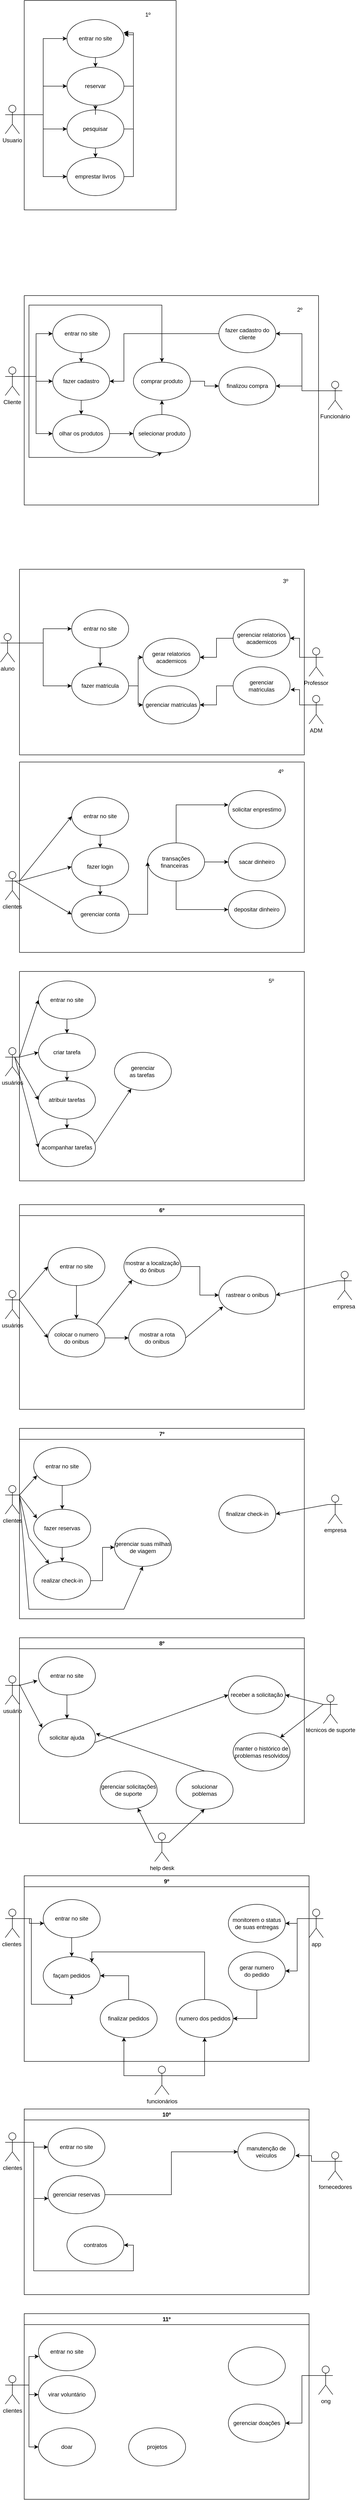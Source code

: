<mxfile version="21.1.4" type="github">
  <diagram name="Página-1" id="Ur6pA1SIh4JhjDC9ZHPa">
    <mxGraphModel dx="1393" dy="776" grid="1" gridSize="10" guides="1" tooltips="1" connect="1" arrows="1" fold="1" page="1" pageScale="1" pageWidth="827" pageHeight="1169" math="0" shadow="0">
      <root>
        <mxCell id="0" />
        <mxCell id="1" parent="0" />
        <mxCell id="q3bk94nf480ZKsj9-Ac9-6" style="edgeStyle=orthogonalEdgeStyle;rounded=0;orthogonalLoop=1;jettySize=auto;html=1;exitX=1;exitY=0.333;exitDx=0;exitDy=0;exitPerimeter=0;entryX=0;entryY=0.5;entryDx=0;entryDy=0;" parent="1" source="q3bk94nf480ZKsj9-Ac9-1" target="q3bk94nf480ZKsj9-Ac9-3" edge="1">
          <mxGeometry relative="1" as="geometry" />
        </mxCell>
        <mxCell id="q3bk94nf480ZKsj9-Ac9-7" style="edgeStyle=orthogonalEdgeStyle;rounded=0;orthogonalLoop=1;jettySize=auto;html=1;exitX=1;exitY=0.333;exitDx=0;exitDy=0;exitPerimeter=0;entryX=0;entryY=0.5;entryDx=0;entryDy=0;" parent="1" source="q3bk94nf480ZKsj9-Ac9-1" target="q3bk94nf480ZKsj9-Ac9-2" edge="1">
          <mxGeometry relative="1" as="geometry" />
        </mxCell>
        <mxCell id="q3bk94nf480ZKsj9-Ac9-8" style="edgeStyle=orthogonalEdgeStyle;rounded=0;orthogonalLoop=1;jettySize=auto;html=1;exitX=1;exitY=0.333;exitDx=0;exitDy=0;exitPerimeter=0;entryX=0;entryY=0.5;entryDx=0;entryDy=0;" parent="1" source="q3bk94nf480ZKsj9-Ac9-1" target="q3bk94nf480ZKsj9-Ac9-4" edge="1">
          <mxGeometry relative="1" as="geometry" />
        </mxCell>
        <mxCell id="q3bk94nf480ZKsj9-Ac9-10" style="edgeStyle=orthogonalEdgeStyle;rounded=0;orthogonalLoop=1;jettySize=auto;html=1;exitX=1;exitY=0.333;exitDx=0;exitDy=0;exitPerimeter=0;entryX=0;entryY=0.5;entryDx=0;entryDy=0;" parent="1" source="q3bk94nf480ZKsj9-Ac9-1" target="q3bk94nf480ZKsj9-Ac9-9" edge="1">
          <mxGeometry relative="1" as="geometry" />
        </mxCell>
        <mxCell id="q3bk94nf480ZKsj9-Ac9-1" value="Usuario" style="shape=umlActor;verticalLabelPosition=bottom;verticalAlign=top;outlineConnect=0;" parent="1" vertex="1">
          <mxGeometry x="10" y="220" width="30" height="60" as="geometry" />
        </mxCell>
        <mxCell id="q3bk94nf480ZKsj9-Ac9-19" style="edgeStyle=orthogonalEdgeStyle;rounded=0;orthogonalLoop=1;jettySize=auto;html=1;exitX=1;exitY=0.5;exitDx=0;exitDy=0;entryX=1.008;entryY=0.4;entryDx=0;entryDy=0;entryPerimeter=0;" parent="1" source="q3bk94nf480ZKsj9-Ac9-2" target="q3bk94nf480ZKsj9-Ac9-9" edge="1">
          <mxGeometry relative="1" as="geometry" />
        </mxCell>
        <mxCell id="q3bk94nf480ZKsj9-Ac9-29" value="" style="edgeStyle=orthogonalEdgeStyle;rounded=0;orthogonalLoop=1;jettySize=auto;html=1;" parent="1" source="q3bk94nf480ZKsj9-Ac9-2" target="q3bk94nf480ZKsj9-Ac9-4" edge="1">
          <mxGeometry relative="1" as="geometry" />
        </mxCell>
        <mxCell id="q3bk94nf480ZKsj9-Ac9-2" value="pesquisar" style="ellipse;whiteSpace=wrap;html=1;" parent="1" vertex="1">
          <mxGeometry x="140" y="230" width="120" height="80" as="geometry" />
        </mxCell>
        <mxCell id="q3bk94nf480ZKsj9-Ac9-18" style="edgeStyle=orthogonalEdgeStyle;rounded=0;orthogonalLoop=1;jettySize=auto;html=1;exitX=1;exitY=0.5;exitDx=0;exitDy=0;entryX=0.992;entryY=0.35;entryDx=0;entryDy=0;entryPerimeter=0;" parent="1" source="q3bk94nf480ZKsj9-Ac9-3" target="q3bk94nf480ZKsj9-Ac9-9" edge="1">
          <mxGeometry relative="1" as="geometry" />
        </mxCell>
        <mxCell id="q3bk94nf480ZKsj9-Ac9-28" value="" style="edgeStyle=orthogonalEdgeStyle;rounded=0;orthogonalLoop=1;jettySize=auto;html=1;" parent="1" source="q3bk94nf480ZKsj9-Ac9-3" target="q3bk94nf480ZKsj9-Ac9-2" edge="1">
          <mxGeometry relative="1" as="geometry" />
        </mxCell>
        <mxCell id="q3bk94nf480ZKsj9-Ac9-3" value="reservar" style="ellipse;whiteSpace=wrap;html=1;" parent="1" vertex="1">
          <mxGeometry x="140" y="140" width="120" height="80" as="geometry" />
        </mxCell>
        <mxCell id="q3bk94nf480ZKsj9-Ac9-20" style="edgeStyle=orthogonalEdgeStyle;rounded=0;orthogonalLoop=1;jettySize=auto;html=1;exitX=1;exitY=0.5;exitDx=0;exitDy=0;entryX=1.008;entryY=0.35;entryDx=0;entryDy=0;entryPerimeter=0;" parent="1" source="q3bk94nf480ZKsj9-Ac9-4" target="q3bk94nf480ZKsj9-Ac9-9" edge="1">
          <mxGeometry relative="1" as="geometry" />
        </mxCell>
        <mxCell id="q3bk94nf480ZKsj9-Ac9-4" value="emprestar livros" style="ellipse;whiteSpace=wrap;html=1;" parent="1" vertex="1">
          <mxGeometry x="140" y="330" width="120" height="80" as="geometry" />
        </mxCell>
        <mxCell id="q3bk94nf480ZKsj9-Ac9-27" value="" style="edgeStyle=orthogonalEdgeStyle;rounded=0;orthogonalLoop=1;jettySize=auto;html=1;" parent="1" source="q3bk94nf480ZKsj9-Ac9-9" target="q3bk94nf480ZKsj9-Ac9-3" edge="1">
          <mxGeometry relative="1" as="geometry" />
        </mxCell>
        <mxCell id="q3bk94nf480ZKsj9-Ac9-9" value="entrar no site" style="ellipse;whiteSpace=wrap;html=1;" parent="1" vertex="1">
          <mxGeometry x="140" y="40" width="120" height="80" as="geometry" />
        </mxCell>
        <mxCell id="q3bk94nf480ZKsj9-Ac9-39" style="edgeStyle=orthogonalEdgeStyle;rounded=0;orthogonalLoop=1;jettySize=auto;html=1;exitX=1;exitY=0.333;exitDx=0;exitDy=0;exitPerimeter=0;entryX=0;entryY=0.5;entryDx=0;entryDy=0;" parent="1" source="q3bk94nf480ZKsj9-Ac9-21" target="q3bk94nf480ZKsj9-Ac9-23" edge="1">
          <mxGeometry relative="1" as="geometry" />
        </mxCell>
        <mxCell id="q3bk94nf480ZKsj9-Ac9-40" style="edgeStyle=orthogonalEdgeStyle;rounded=0;orthogonalLoop=1;jettySize=auto;html=1;exitX=1;exitY=0.333;exitDx=0;exitDy=0;exitPerimeter=0;entryX=0;entryY=0.5;entryDx=0;entryDy=0;" parent="1" source="q3bk94nf480ZKsj9-Ac9-21" target="q3bk94nf480ZKsj9-Ac9-22" edge="1">
          <mxGeometry relative="1" as="geometry" />
        </mxCell>
        <mxCell id="q3bk94nf480ZKsj9-Ac9-41" style="edgeStyle=orthogonalEdgeStyle;rounded=0;orthogonalLoop=1;jettySize=auto;html=1;exitX=1;exitY=0.333;exitDx=0;exitDy=0;exitPerimeter=0;entryX=0;entryY=0.5;entryDx=0;entryDy=0;" parent="1" source="q3bk94nf480ZKsj9-Ac9-21" target="q3bk94nf480ZKsj9-Ac9-24" edge="1">
          <mxGeometry relative="1" as="geometry" />
        </mxCell>
        <mxCell id="q3bk94nf480ZKsj9-Ac9-21" value="Cliente" style="shape=umlActor;verticalLabelPosition=bottom;verticalAlign=top;outlineConnect=0;" parent="1" vertex="1">
          <mxGeometry x="10" y="770" width="30" height="60" as="geometry" />
        </mxCell>
        <mxCell id="q3bk94nf480ZKsj9-Ac9-42" value="" style="edgeStyle=orthogonalEdgeStyle;rounded=0;orthogonalLoop=1;jettySize=auto;html=1;" parent="1" source="q3bk94nf480ZKsj9-Ac9-22" target="q3bk94nf480ZKsj9-Ac9-23" edge="1">
          <mxGeometry relative="1" as="geometry" />
        </mxCell>
        <mxCell id="q3bk94nf480ZKsj9-Ac9-22" value="entrar no site" style="ellipse;whiteSpace=wrap;html=1;" parent="1" vertex="1">
          <mxGeometry x="110" y="660" width="120" height="80" as="geometry" />
        </mxCell>
        <mxCell id="q3bk94nf480ZKsj9-Ac9-43" value="" style="edgeStyle=orthogonalEdgeStyle;rounded=0;orthogonalLoop=1;jettySize=auto;html=1;" parent="1" source="q3bk94nf480ZKsj9-Ac9-23" target="q3bk94nf480ZKsj9-Ac9-24" edge="1">
          <mxGeometry relative="1" as="geometry" />
        </mxCell>
        <mxCell id="q3bk94nf480ZKsj9-Ac9-23" value="fazer cadastro" style="ellipse;whiteSpace=wrap;html=1;" parent="1" vertex="1">
          <mxGeometry x="110" y="760" width="120" height="80" as="geometry" />
        </mxCell>
        <mxCell id="q3bk94nf480ZKsj9-Ac9-44" value="" style="edgeStyle=orthogonalEdgeStyle;rounded=0;orthogonalLoop=1;jettySize=auto;html=1;" parent="1" source="q3bk94nf480ZKsj9-Ac9-24" target="q3bk94nf480ZKsj9-Ac9-25" edge="1">
          <mxGeometry relative="1" as="geometry" />
        </mxCell>
        <mxCell id="q3bk94nf480ZKsj9-Ac9-24" value="olhar os produtos" style="ellipse;whiteSpace=wrap;html=1;" parent="1" vertex="1">
          <mxGeometry x="110" y="870" width="120" height="80" as="geometry" />
        </mxCell>
        <mxCell id="q3bk94nf480ZKsj9-Ac9-45" value="" style="edgeStyle=orthogonalEdgeStyle;rounded=0;orthogonalLoop=1;jettySize=auto;html=1;" parent="1" source="q3bk94nf480ZKsj9-Ac9-25" target="q3bk94nf480ZKsj9-Ac9-32" edge="1">
          <mxGeometry relative="1" as="geometry" />
        </mxCell>
        <mxCell id="q3bk94nf480ZKsj9-Ac9-25" value="selecionar produto" style="ellipse;whiteSpace=wrap;html=1;" parent="1" vertex="1">
          <mxGeometry x="280" y="870" width="120" height="80" as="geometry" />
        </mxCell>
        <mxCell id="q3bk94nf480ZKsj9-Ac9-26" value="finalizou compra" style="ellipse;whiteSpace=wrap;html=1;" parent="1" vertex="1">
          <mxGeometry x="460" y="770" width="120" height="80" as="geometry" />
        </mxCell>
        <mxCell id="q3bk94nf480ZKsj9-Ac9-48" value="" style="edgeStyle=orthogonalEdgeStyle;rounded=0;orthogonalLoop=1;jettySize=auto;html=1;" parent="1" source="q3bk94nf480ZKsj9-Ac9-32" target="q3bk94nf480ZKsj9-Ac9-26" edge="1">
          <mxGeometry relative="1" as="geometry" />
        </mxCell>
        <mxCell id="q3bk94nf480ZKsj9-Ac9-32" value="comprar produto" style="ellipse;whiteSpace=wrap;html=1;" parent="1" vertex="1">
          <mxGeometry x="280" y="760" width="120" height="80" as="geometry" />
        </mxCell>
        <mxCell id="q3bk94nf480ZKsj9-Ac9-54" style="edgeStyle=orthogonalEdgeStyle;rounded=0;orthogonalLoop=1;jettySize=auto;html=1;exitX=0;exitY=0.5;exitDx=0;exitDy=0;entryX=1;entryY=0.5;entryDx=0;entryDy=0;" parent="1" source="q3bk94nf480ZKsj9-Ac9-33" target="q3bk94nf480ZKsj9-Ac9-23" edge="1">
          <mxGeometry relative="1" as="geometry">
            <Array as="points">
              <mxPoint x="260" y="700" />
              <mxPoint x="260" y="800" />
            </Array>
          </mxGeometry>
        </mxCell>
        <mxCell id="q3bk94nf480ZKsj9-Ac9-33" value="fazer cadastro do&lt;br&gt;cliente" style="ellipse;whiteSpace=wrap;html=1;" parent="1" vertex="1">
          <mxGeometry x="460" y="660" width="120" height="80" as="geometry" />
        </mxCell>
        <mxCell id="q3bk94nf480ZKsj9-Ac9-46" style="edgeStyle=orthogonalEdgeStyle;rounded=0;orthogonalLoop=1;jettySize=auto;html=1;exitX=0;exitY=0.333;exitDx=0;exitDy=0;exitPerimeter=0;entryX=1;entryY=0.5;entryDx=0;entryDy=0;" parent="1" source="q3bk94nf480ZKsj9-Ac9-34" target="q3bk94nf480ZKsj9-Ac9-33" edge="1">
          <mxGeometry relative="1" as="geometry" />
        </mxCell>
        <mxCell id="q3bk94nf480ZKsj9-Ac9-47" style="edgeStyle=orthogonalEdgeStyle;rounded=0;orthogonalLoop=1;jettySize=auto;html=1;exitX=0;exitY=0.333;exitDx=0;exitDy=0;exitPerimeter=0;entryX=1;entryY=0.5;entryDx=0;entryDy=0;" parent="1" source="q3bk94nf480ZKsj9-Ac9-34" target="q3bk94nf480ZKsj9-Ac9-26" edge="1">
          <mxGeometry relative="1" as="geometry" />
        </mxCell>
        <mxCell id="q3bk94nf480ZKsj9-Ac9-49" value="" style="endArrow=classic;html=1;rounded=0;entryX=0.5;entryY=0;entryDx=0;entryDy=0;" parent="1" target="q3bk94nf480ZKsj9-Ac9-32" edge="1">
          <mxGeometry width="50" height="50" relative="1" as="geometry">
            <mxPoint x="60" y="790" as="sourcePoint" />
            <mxPoint x="290" y="600" as="targetPoint" />
            <Array as="points">
              <mxPoint x="60" y="640" />
              <mxPoint x="340" y="640" />
            </Array>
          </mxGeometry>
        </mxCell>
        <mxCell id="q3bk94nf480ZKsj9-Ac9-50" value="" style="endArrow=classic;html=1;rounded=0;entryX=0.5;entryY=1;entryDx=0;entryDy=0;" parent="1" target="q3bk94nf480ZKsj9-Ac9-25" edge="1">
          <mxGeometry width="50" height="50" relative="1" as="geometry">
            <mxPoint x="60" y="790" as="sourcePoint" />
            <mxPoint x="300" y="1030" as="targetPoint" />
            <Array as="points">
              <mxPoint x="60" y="820" />
              <mxPoint x="60" y="960" />
              <mxPoint x="210" y="960" />
              <mxPoint x="280" y="960" />
              <mxPoint x="320" y="960" />
            </Array>
          </mxGeometry>
        </mxCell>
        <mxCell id="q3bk94nf480ZKsj9-Ac9-51" value="" style="swimlane;startSize=0;" parent="1" vertex="1">
          <mxGeometry x="50" y="620" width="620" height="440" as="geometry" />
        </mxCell>
        <mxCell id="q3bk94nf480ZKsj9-Ac9-52" value="" style="swimlane;startSize=0;" parent="1" vertex="1">
          <mxGeometry x="50" width="320" height="440" as="geometry" />
        </mxCell>
        <mxCell id="q3bk94nf480ZKsj9-Ac9-60" style="edgeStyle=orthogonalEdgeStyle;rounded=0;orthogonalLoop=1;jettySize=auto;html=1;exitX=1;exitY=0.333;exitDx=0;exitDy=0;exitPerimeter=0;" parent="1" source="q3bk94nf480ZKsj9-Ac9-53" target="q3bk94nf480ZKsj9-Ac9-56" edge="1">
          <mxGeometry relative="1" as="geometry" />
        </mxCell>
        <mxCell id="q3bk94nf480ZKsj9-Ac9-61" style="edgeStyle=orthogonalEdgeStyle;rounded=0;orthogonalLoop=1;jettySize=auto;html=1;exitX=1;exitY=0.333;exitDx=0;exitDy=0;exitPerimeter=0;entryX=0;entryY=0.5;entryDx=0;entryDy=0;" parent="1" source="q3bk94nf480ZKsj9-Ac9-53" target="q3bk94nf480ZKsj9-Ac9-57" edge="1">
          <mxGeometry relative="1" as="geometry" />
        </mxCell>
        <mxCell id="q3bk94nf480ZKsj9-Ac9-53" value="aluno" style="shape=umlActor;verticalLabelPosition=bottom;verticalAlign=top;outlineConnect=0;" parent="1" vertex="1">
          <mxGeometry y="1330" width="30" height="60" as="geometry" />
        </mxCell>
        <mxCell id="q3bk94nf480ZKsj9-Ac9-66" value="" style="edgeStyle=orthogonalEdgeStyle;rounded=0;orthogonalLoop=1;jettySize=auto;html=1;" parent="1" source="q3bk94nf480ZKsj9-Ac9-56" target="q3bk94nf480ZKsj9-Ac9-57" edge="1">
          <mxGeometry relative="1" as="geometry" />
        </mxCell>
        <mxCell id="q3bk94nf480ZKsj9-Ac9-56" value="entrar no site" style="ellipse;whiteSpace=wrap;html=1;" parent="1" vertex="1">
          <mxGeometry x="150" y="1280" width="120" height="80" as="geometry" />
        </mxCell>
        <mxCell id="q3bk94nf480ZKsj9-Ac9-67" value="" style="edgeStyle=orthogonalEdgeStyle;rounded=0;orthogonalLoop=1;jettySize=auto;html=1;" parent="1" source="q3bk94nf480ZKsj9-Ac9-57" target="q3bk94nf480ZKsj9-Ac9-65" edge="1">
          <mxGeometry relative="1" as="geometry" />
        </mxCell>
        <mxCell id="q3bk94nf480ZKsj9-Ac9-68" style="edgeStyle=orthogonalEdgeStyle;rounded=0;orthogonalLoop=1;jettySize=auto;html=1;exitX=1;exitY=0.5;exitDx=0;exitDy=0;entryX=0;entryY=0.5;entryDx=0;entryDy=0;" parent="1" source="q3bk94nf480ZKsj9-Ac9-57" target="q3bk94nf480ZKsj9-Ac9-64" edge="1">
          <mxGeometry relative="1" as="geometry" />
        </mxCell>
        <mxCell id="q3bk94nf480ZKsj9-Ac9-57" value="fazer matricula" style="ellipse;whiteSpace=wrap;html=1;" parent="1" vertex="1">
          <mxGeometry x="150" y="1400" width="120" height="80" as="geometry" />
        </mxCell>
        <mxCell id="q3bk94nf480ZKsj9-Ac9-75" style="edgeStyle=orthogonalEdgeStyle;rounded=0;orthogonalLoop=1;jettySize=auto;html=1;exitX=0;exitY=0.333;exitDx=0;exitDy=0;exitPerimeter=0;entryX=1.008;entryY=0.6;entryDx=0;entryDy=0;entryPerimeter=0;" parent="1" source="q3bk94nf480ZKsj9-Ac9-62" target="q3bk94nf480ZKsj9-Ac9-73" edge="1">
          <mxGeometry relative="1" as="geometry" />
        </mxCell>
        <mxCell id="q3bk94nf480ZKsj9-Ac9-62" value="ADM" style="shape=umlActor;verticalLabelPosition=bottom;verticalAlign=top;outlineConnect=0;" parent="1" vertex="1">
          <mxGeometry x="650" y="1460" width="30" height="60" as="geometry" />
        </mxCell>
        <mxCell id="q3bk94nf480ZKsj9-Ac9-74" style="edgeStyle=orthogonalEdgeStyle;rounded=0;orthogonalLoop=1;jettySize=auto;html=1;exitX=0;exitY=0.333;exitDx=0;exitDy=0;exitPerimeter=0;entryX=1;entryY=0.5;entryDx=0;entryDy=0;" parent="1" source="q3bk94nf480ZKsj9-Ac9-63" target="q3bk94nf480ZKsj9-Ac9-72" edge="1">
          <mxGeometry relative="1" as="geometry" />
        </mxCell>
        <mxCell id="q3bk94nf480ZKsj9-Ac9-63" value="Professor" style="shape=umlActor;verticalLabelPosition=bottom;verticalAlign=top;outlineConnect=0;" parent="1" vertex="1">
          <mxGeometry x="650" y="1360" width="30" height="60" as="geometry" />
        </mxCell>
        <mxCell id="q3bk94nf480ZKsj9-Ac9-64" value="gerenciar matriculas" style="ellipse;whiteSpace=wrap;html=1;" parent="1" vertex="1">
          <mxGeometry x="300" y="1440" width="120" height="80" as="geometry" />
        </mxCell>
        <mxCell id="q3bk94nf480ZKsj9-Ac9-65" value="gerar relatorios&lt;br&gt;academicos" style="ellipse;whiteSpace=wrap;html=1;" parent="1" vertex="1">
          <mxGeometry x="300" y="1340" width="120" height="80" as="geometry" />
        </mxCell>
        <mxCell id="q3bk94nf480ZKsj9-Ac9-79" style="edgeStyle=orthogonalEdgeStyle;rounded=0;orthogonalLoop=1;jettySize=auto;html=1;exitX=0;exitY=0.5;exitDx=0;exitDy=0;entryX=1;entryY=0.5;entryDx=0;entryDy=0;" parent="1" source="q3bk94nf480ZKsj9-Ac9-72" target="q3bk94nf480ZKsj9-Ac9-65" edge="1">
          <mxGeometry relative="1" as="geometry" />
        </mxCell>
        <mxCell id="q3bk94nf480ZKsj9-Ac9-72" value="gerenciar relatorios&lt;br style=&quot;border-color: var(--border-color);&quot;&gt;academicos" style="ellipse;whiteSpace=wrap;html=1;" parent="1" vertex="1">
          <mxGeometry x="490" y="1300" width="120" height="80" as="geometry" />
        </mxCell>
        <mxCell id="q3bk94nf480ZKsj9-Ac9-80" style="edgeStyle=orthogonalEdgeStyle;rounded=0;orthogonalLoop=1;jettySize=auto;html=1;exitX=0;exitY=0.5;exitDx=0;exitDy=0;entryX=1;entryY=0.5;entryDx=0;entryDy=0;" parent="1" source="q3bk94nf480ZKsj9-Ac9-73" target="q3bk94nf480ZKsj9-Ac9-64" edge="1">
          <mxGeometry relative="1" as="geometry" />
        </mxCell>
        <mxCell id="q3bk94nf480ZKsj9-Ac9-73" value="gerenciar&lt;br&gt;matriculas" style="ellipse;whiteSpace=wrap;html=1;" parent="1" vertex="1">
          <mxGeometry x="490" y="1400" width="120" height="80" as="geometry" />
        </mxCell>
        <mxCell id="q3bk94nf480ZKsj9-Ac9-82" value="" style="swimlane;startSize=0;" parent="1" vertex="1">
          <mxGeometry x="40" y="1195" width="600" height="390" as="geometry" />
        </mxCell>
        <mxCell id="q3bk94nf480ZKsj9-Ac9-87" value="clientes" style="shape=umlActor;verticalLabelPosition=bottom;verticalAlign=top;outlineConnect=0;" parent="1" vertex="1">
          <mxGeometry x="10" y="1830" width="30" height="60" as="geometry" />
        </mxCell>
        <mxCell id="q3bk94nf480ZKsj9-Ac9-96" value="" style="edgeStyle=orthogonalEdgeStyle;rounded=0;orthogonalLoop=1;jettySize=auto;html=1;" parent="1" source="q3bk94nf480ZKsj9-Ac9-88" target="q3bk94nf480ZKsj9-Ac9-89" edge="1">
          <mxGeometry relative="1" as="geometry" />
        </mxCell>
        <mxCell id="q3bk94nf480ZKsj9-Ac9-88" value="entrar no site" style="ellipse;whiteSpace=wrap;html=1;" parent="1" vertex="1">
          <mxGeometry x="150" y="1674" width="120" height="80" as="geometry" />
        </mxCell>
        <mxCell id="q3bk94nf480ZKsj9-Ac9-101" value="" style="edgeStyle=orthogonalEdgeStyle;rounded=0;orthogonalLoop=1;jettySize=auto;html=1;" parent="1" source="q3bk94nf480ZKsj9-Ac9-89" target="q3bk94nf480ZKsj9-Ac9-93" edge="1">
          <mxGeometry relative="1" as="geometry" />
        </mxCell>
        <mxCell id="q3bk94nf480ZKsj9-Ac9-89" value="fazer login" style="ellipse;whiteSpace=wrap;html=1;" parent="1" vertex="1">
          <mxGeometry x="150" y="1780" width="120" height="80" as="geometry" />
        </mxCell>
        <mxCell id="q3bk94nf480ZKsj9-Ac9-90" value="depositar dinheiro" style="ellipse;whiteSpace=wrap;html=1;" parent="1" vertex="1">
          <mxGeometry x="480" y="1870" width="120" height="80" as="geometry" />
        </mxCell>
        <mxCell id="q3bk94nf480ZKsj9-Ac9-91" value="sacar dinheiro" style="ellipse;whiteSpace=wrap;html=1;" parent="1" vertex="1">
          <mxGeometry x="480" y="1770" width="120" height="80" as="geometry" />
        </mxCell>
        <mxCell id="q3bk94nf480ZKsj9-Ac9-92" value="solicitar enprestimo" style="ellipse;whiteSpace=wrap;html=1;" parent="1" vertex="1">
          <mxGeometry x="480" y="1660" width="120" height="80" as="geometry" />
        </mxCell>
        <mxCell id="q3bk94nf480ZKsj9-Ac9-93" value="gerenciar conta" style="ellipse;whiteSpace=wrap;html=1;" parent="1" vertex="1">
          <mxGeometry x="150" y="1880" width="120" height="80" as="geometry" />
        </mxCell>
        <mxCell id="q3bk94nf480ZKsj9-Ac9-95" value="" style="endArrow=classic;html=1;rounded=0;entryX=0;entryY=0.5;entryDx=0;entryDy=0;exitX=1;exitY=0.333;exitDx=0;exitDy=0;exitPerimeter=0;" parent="1" source="q3bk94nf480ZKsj9-Ac9-87" target="q3bk94nf480ZKsj9-Ac9-88" edge="1">
          <mxGeometry width="50" height="50" relative="1" as="geometry">
            <mxPoint x="20" y="1804" as="sourcePoint" />
            <mxPoint x="70" y="1754" as="targetPoint" />
          </mxGeometry>
        </mxCell>
        <mxCell id="q3bk94nf480ZKsj9-Ac9-34" value="Funcionário" style="shape=umlActor;verticalLabelPosition=bottom;verticalAlign=top;outlineConnect=0;" parent="1" vertex="1">
          <mxGeometry x="690" y="800" width="30" height="60" as="geometry" />
        </mxCell>
        <mxCell id="q3bk94nf480ZKsj9-Ac9-107" value="" style="edgeStyle=orthogonalEdgeStyle;rounded=0;orthogonalLoop=1;jettySize=auto;html=1;" parent="1" source="q3bk94nf480ZKsj9-Ac9-105" target="q3bk94nf480ZKsj9-Ac9-91" edge="1">
          <mxGeometry relative="1" as="geometry" />
        </mxCell>
        <mxCell id="q3bk94nf480ZKsj9-Ac9-108" style="edgeStyle=orthogonalEdgeStyle;rounded=0;orthogonalLoop=1;jettySize=auto;html=1;exitX=0.5;exitY=0;exitDx=0;exitDy=0;entryX=0;entryY=0.375;entryDx=0;entryDy=0;entryPerimeter=0;" parent="1" source="q3bk94nf480ZKsj9-Ac9-105" target="q3bk94nf480ZKsj9-Ac9-92" edge="1">
          <mxGeometry relative="1" as="geometry" />
        </mxCell>
        <mxCell id="q3bk94nf480ZKsj9-Ac9-109" style="edgeStyle=orthogonalEdgeStyle;rounded=0;orthogonalLoop=1;jettySize=auto;html=1;exitX=0.5;exitY=1;exitDx=0;exitDy=0;entryX=0;entryY=0.5;entryDx=0;entryDy=0;" parent="1" source="q3bk94nf480ZKsj9-Ac9-105" target="q3bk94nf480ZKsj9-Ac9-90" edge="1">
          <mxGeometry relative="1" as="geometry" />
        </mxCell>
        <mxCell id="q3bk94nf480ZKsj9-Ac9-105" value="transações financeiras&amp;nbsp;&amp;nbsp;" style="ellipse;whiteSpace=wrap;html=1;" parent="1" vertex="1">
          <mxGeometry x="310" y="1770" width="120" height="80" as="geometry" />
        </mxCell>
        <mxCell id="q3bk94nf480ZKsj9-Ac9-106" value="" style="endArrow=classic;html=1;rounded=0;entryX=0;entryY=0.5;entryDx=0;entryDy=0;exitX=1;exitY=0.5;exitDx=0;exitDy=0;" parent="1" source="q3bk94nf480ZKsj9-Ac9-93" target="q3bk94nf480ZKsj9-Ac9-105" edge="1">
          <mxGeometry width="50" height="50" relative="1" as="geometry">
            <mxPoint x="370" y="1960" as="sourcePoint" />
            <mxPoint x="414" y="1910" as="targetPoint" />
            <Array as="points">
              <mxPoint x="310" y="1920" />
            </Array>
          </mxGeometry>
        </mxCell>
        <mxCell id="q3bk94nf480ZKsj9-Ac9-111" value="" style="endArrow=classic;html=1;rounded=0;entryX=0;entryY=0.5;entryDx=0;entryDy=0;exitX=1;exitY=0.333;exitDx=0;exitDy=0;exitPerimeter=0;" parent="1" source="q3bk94nf480ZKsj9-Ac9-87" target="q3bk94nf480ZKsj9-Ac9-89" edge="1">
          <mxGeometry width="50" height="50" relative="1" as="geometry">
            <mxPoint x="40" y="1860" as="sourcePoint" />
            <mxPoint x="160" y="1724" as="targetPoint" />
          </mxGeometry>
        </mxCell>
        <mxCell id="q3bk94nf480ZKsj9-Ac9-112" value="" style="endArrow=classic;html=1;rounded=0;entryX=0;entryY=0.5;entryDx=0;entryDy=0;" parent="1" target="q3bk94nf480ZKsj9-Ac9-93" edge="1">
          <mxGeometry width="50" height="50" relative="1" as="geometry">
            <mxPoint x="30" y="1850" as="sourcePoint" />
            <mxPoint x="170" y="1734" as="targetPoint" />
          </mxGeometry>
        </mxCell>
        <mxCell id="q3bk94nf480ZKsj9-Ac9-113" value="" style="swimlane;startSize=0;" parent="1" vertex="1">
          <mxGeometry x="40" y="1600" width="600" height="400" as="geometry" />
        </mxCell>
        <mxCell id="q3bk94nf480ZKsj9-Ac9-114" value="1º" style="text;html=1;align=center;verticalAlign=middle;resizable=0;points=[];autosize=1;strokeColor=none;fillColor=none;" parent="1" vertex="1">
          <mxGeometry x="295" y="15" width="30" height="30" as="geometry" />
        </mxCell>
        <mxCell id="q3bk94nf480ZKsj9-Ac9-115" value="2º" style="text;html=1;align=center;verticalAlign=middle;resizable=0;points=[];autosize=1;strokeColor=none;fillColor=none;" parent="1" vertex="1">
          <mxGeometry x="615" y="635" width="30" height="30" as="geometry" />
        </mxCell>
        <mxCell id="q3bk94nf480ZKsj9-Ac9-116" value="3º" style="text;html=1;align=center;verticalAlign=middle;resizable=0;points=[];autosize=1;strokeColor=none;fillColor=none;" parent="1" vertex="1">
          <mxGeometry x="585" y="1205" width="30" height="30" as="geometry" />
        </mxCell>
        <mxCell id="q3bk94nf480ZKsj9-Ac9-117" value="4º" style="text;html=1;align=center;verticalAlign=middle;resizable=0;points=[];autosize=1;strokeColor=none;fillColor=none;" parent="1" vertex="1">
          <mxGeometry x="575" y="1605" width="30" height="30" as="geometry" />
        </mxCell>
        <mxCell id="q3bk94nf480ZKsj9-Ac9-118" value="usuários" style="shape=umlActor;verticalLabelPosition=bottom;verticalAlign=top;html=1;outlineConnect=0;" parent="1" vertex="1">
          <mxGeometry x="10" y="2200" width="30" height="60" as="geometry" />
        </mxCell>
        <mxCell id="q3bk94nf480ZKsj9-Ac9-122" value="" style="swimlane;startSize=0;" parent="1" vertex="1">
          <mxGeometry x="40" y="2040" width="600" height="440" as="geometry" />
        </mxCell>
        <mxCell id="cEVWEhHNrMbO-oqm4dV6-1" value="" style="edgeStyle=orthogonalEdgeStyle;rounded=0;orthogonalLoop=1;jettySize=auto;html=1;" parent="q3bk94nf480ZKsj9-Ac9-122" source="q3bk94nf480ZKsj9-Ac9-119" target="q3bk94nf480ZKsj9-Ac9-120" edge="1">
          <mxGeometry relative="1" as="geometry" />
        </mxCell>
        <mxCell id="q3bk94nf480ZKsj9-Ac9-119" value="entrar no site" style="ellipse;whiteSpace=wrap;html=1;" parent="q3bk94nf480ZKsj9-Ac9-122" vertex="1">
          <mxGeometry x="40" y="20" width="120" height="80" as="geometry" />
        </mxCell>
        <mxCell id="cEVWEhHNrMbO-oqm4dV6-2" value="" style="edgeStyle=orthogonalEdgeStyle;rounded=0;orthogonalLoop=1;jettySize=auto;html=1;" parent="q3bk94nf480ZKsj9-Ac9-122" source="q3bk94nf480ZKsj9-Ac9-120" target="q3bk94nf480ZKsj9-Ac9-121" edge="1">
          <mxGeometry relative="1" as="geometry" />
        </mxCell>
        <mxCell id="q3bk94nf480ZKsj9-Ac9-120" value="criar tarefa" style="ellipse;whiteSpace=wrap;html=1;" parent="q3bk94nf480ZKsj9-Ac9-122" vertex="1">
          <mxGeometry x="40" y="130" width="120" height="80" as="geometry" />
        </mxCell>
        <mxCell id="cEVWEhHNrMbO-oqm4dV6-3" value="" style="edgeStyle=orthogonalEdgeStyle;rounded=0;orthogonalLoop=1;jettySize=auto;html=1;" parent="q3bk94nf480ZKsj9-Ac9-122" source="q3bk94nf480ZKsj9-Ac9-121" target="q3bk94nf480ZKsj9-Ac9-124" edge="1">
          <mxGeometry relative="1" as="geometry" />
        </mxCell>
        <mxCell id="q3bk94nf480ZKsj9-Ac9-121" value="atribuir tarefas" style="ellipse;whiteSpace=wrap;html=1;" parent="q3bk94nf480ZKsj9-Ac9-122" vertex="1">
          <mxGeometry x="40" y="230" width="120" height="80" as="geometry" />
        </mxCell>
        <mxCell id="q3bk94nf480ZKsj9-Ac9-124" value="acompanhar tarefas" style="ellipse;whiteSpace=wrap;html=1;" parent="q3bk94nf480ZKsj9-Ac9-122" vertex="1">
          <mxGeometry x="40" y="330" width="120" height="80" as="geometry" />
        </mxCell>
        <mxCell id="q3bk94nf480ZKsj9-Ac9-125" value="gerenciar&lt;br&gt;as tarefas&amp;nbsp;" style="ellipse;whiteSpace=wrap;html=1;" parent="q3bk94nf480ZKsj9-Ac9-122" vertex="1">
          <mxGeometry x="200" y="170" width="120" height="80" as="geometry" />
        </mxCell>
        <mxCell id="cEVWEhHNrMbO-oqm4dV6-6" value="" style="endArrow=classic;html=1;rounded=0;exitX=0.983;exitY=0.4;exitDx=0;exitDy=0;exitPerimeter=0;" parent="q3bk94nf480ZKsj9-Ac9-122" source="q3bk94nf480ZKsj9-Ac9-124" target="q3bk94nf480ZKsj9-Ac9-125" edge="1">
          <mxGeometry width="50" height="50" relative="1" as="geometry">
            <mxPoint x="200" y="360" as="sourcePoint" />
            <mxPoint x="250" y="310" as="targetPoint" />
          </mxGeometry>
        </mxCell>
        <mxCell id="q3bk94nf480ZKsj9-Ac9-126" value="" style="endArrow=classic;html=1;rounded=0;entryX=0;entryY=0.5;entryDx=0;entryDy=0;exitX=1;exitY=0.333;exitDx=0;exitDy=0;exitPerimeter=0;" parent="1" source="q3bk94nf480ZKsj9-Ac9-118" target="q3bk94nf480ZKsj9-Ac9-119" edge="1">
          <mxGeometry width="50" height="50" relative="1" as="geometry">
            <mxPoint x="440" y="2320" as="sourcePoint" />
            <mxPoint x="490" y="2270" as="targetPoint" />
          </mxGeometry>
        </mxCell>
        <mxCell id="q3bk94nf480ZKsj9-Ac9-127" value="" style="endArrow=classic;html=1;rounded=0;entryX=0;entryY=0.5;entryDx=0;entryDy=0;exitX=1;exitY=0.333;exitDx=0;exitDy=0;exitPerimeter=0;" parent="1" source="q3bk94nf480ZKsj9-Ac9-118" target="q3bk94nf480ZKsj9-Ac9-120" edge="1">
          <mxGeometry width="50" height="50" relative="1" as="geometry">
            <mxPoint x="440" y="2320" as="sourcePoint" />
            <mxPoint x="490" y="2270" as="targetPoint" />
          </mxGeometry>
        </mxCell>
        <mxCell id="q3bk94nf480ZKsj9-Ac9-128" value="" style="endArrow=classic;html=1;rounded=0;entryX=0;entryY=0.5;entryDx=0;entryDy=0;" parent="1" target="q3bk94nf480ZKsj9-Ac9-121" edge="1">
          <mxGeometry width="50" height="50" relative="1" as="geometry">
            <mxPoint x="30" y="2220" as="sourcePoint" />
            <mxPoint x="490" y="2270" as="targetPoint" />
          </mxGeometry>
        </mxCell>
        <mxCell id="q3bk94nf480ZKsj9-Ac9-129" value="" style="endArrow=classic;html=1;rounded=0;entryX=0;entryY=0.5;entryDx=0;entryDy=0;" parent="1" target="q3bk94nf480ZKsj9-Ac9-124" edge="1">
          <mxGeometry width="50" height="50" relative="1" as="geometry">
            <mxPoint x="30" y="2220" as="sourcePoint" />
            <mxPoint x="490" y="2270" as="targetPoint" />
          </mxGeometry>
        </mxCell>
        <mxCell id="cEVWEhHNrMbO-oqm4dV6-7" value="5º" style="text;html=1;align=center;verticalAlign=middle;resizable=0;points=[];autosize=1;strokeColor=none;fillColor=none;" parent="1" vertex="1">
          <mxGeometry x="555" y="2045" width="30" height="30" as="geometry" />
        </mxCell>
        <mxCell id="cEVWEhHNrMbO-oqm4dV6-8" value="usuários" style="shape=umlActor;verticalLabelPosition=bottom;verticalAlign=top;html=1;outlineConnect=0;" parent="1" vertex="1">
          <mxGeometry x="10" y="2710" width="30" height="60" as="geometry" />
        </mxCell>
        <mxCell id="cEVWEhHNrMbO-oqm4dV6-9" value="6º" style="swimlane;whiteSpace=wrap;html=1;" parent="1" vertex="1">
          <mxGeometry x="40" y="2530" width="600" height="430" as="geometry" />
        </mxCell>
        <mxCell id="cEVWEhHNrMbO-oqm4dV6-16" value="" style="edgeStyle=orthogonalEdgeStyle;rounded=0;orthogonalLoop=1;jettySize=auto;html=1;" parent="cEVWEhHNrMbO-oqm4dV6-9" source="cEVWEhHNrMbO-oqm4dV6-10" target="cEVWEhHNrMbO-oqm4dV6-11" edge="1">
          <mxGeometry relative="1" as="geometry" />
        </mxCell>
        <mxCell id="cEVWEhHNrMbO-oqm4dV6-10" value="entrar no site" style="ellipse;whiteSpace=wrap;html=1;" parent="cEVWEhHNrMbO-oqm4dV6-9" vertex="1">
          <mxGeometry x="60" y="90" width="120" height="80" as="geometry" />
        </mxCell>
        <mxCell id="cEVWEhHNrMbO-oqm4dV6-17" value="" style="edgeStyle=orthogonalEdgeStyle;rounded=0;orthogonalLoop=1;jettySize=auto;html=1;" parent="cEVWEhHNrMbO-oqm4dV6-9" source="cEVWEhHNrMbO-oqm4dV6-11" target="cEVWEhHNrMbO-oqm4dV6-12" edge="1">
          <mxGeometry relative="1" as="geometry" />
        </mxCell>
        <mxCell id="cEVWEhHNrMbO-oqm4dV6-11" value="colocar o numero&lt;br&gt;do onibus" style="ellipse;whiteSpace=wrap;html=1;" parent="cEVWEhHNrMbO-oqm4dV6-9" vertex="1">
          <mxGeometry x="60" y="240" width="120" height="80" as="geometry" />
        </mxCell>
        <mxCell id="cEVWEhHNrMbO-oqm4dV6-12" value="mostrar a rota&lt;br&gt;do onibus" style="ellipse;whiteSpace=wrap;html=1;" parent="cEVWEhHNrMbO-oqm4dV6-9" vertex="1">
          <mxGeometry x="230" y="240" width="120" height="80" as="geometry" />
        </mxCell>
        <mxCell id="rpHqR3FqHlXS8UtVoA8y-5" value="" style="edgeStyle=orthogonalEdgeStyle;rounded=0;orthogonalLoop=1;jettySize=auto;html=1;" edge="1" parent="cEVWEhHNrMbO-oqm4dV6-9" source="cEVWEhHNrMbO-oqm4dV6-15" target="cEVWEhHNrMbO-oqm4dV6-20">
          <mxGeometry relative="1" as="geometry" />
        </mxCell>
        <mxCell id="cEVWEhHNrMbO-oqm4dV6-15" value="mostrar a localização&lt;br&gt;do ônibus" style="ellipse;whiteSpace=wrap;html=1;" parent="cEVWEhHNrMbO-oqm4dV6-9" vertex="1">
          <mxGeometry x="220" y="90" width="120" height="80" as="geometry" />
        </mxCell>
        <mxCell id="cEVWEhHNrMbO-oqm4dV6-18" value="" style="endArrow=classic;html=1;rounded=0;exitX=1;exitY=0;exitDx=0;exitDy=0;entryX=0;entryY=1;entryDx=0;entryDy=0;" parent="cEVWEhHNrMbO-oqm4dV6-9" source="cEVWEhHNrMbO-oqm4dV6-11" target="cEVWEhHNrMbO-oqm4dV6-15" edge="1">
          <mxGeometry width="50" height="50" relative="1" as="geometry">
            <mxPoint x="170" y="230" as="sourcePoint" />
            <mxPoint x="220" y="180" as="targetPoint" />
          </mxGeometry>
        </mxCell>
        <mxCell id="cEVWEhHNrMbO-oqm4dV6-20" value="rastrear o onibus" style="ellipse;whiteSpace=wrap;html=1;" parent="cEVWEhHNrMbO-oqm4dV6-9" vertex="1">
          <mxGeometry x="420" y="150" width="120" height="80" as="geometry" />
        </mxCell>
        <mxCell id="rpHqR3FqHlXS8UtVoA8y-6" value="" style="endArrow=classic;html=1;rounded=0;entryX=0.075;entryY=0.8;entryDx=0;entryDy=0;entryPerimeter=0;exitX=1;exitY=0.5;exitDx=0;exitDy=0;" edge="1" parent="cEVWEhHNrMbO-oqm4dV6-9" source="cEVWEhHNrMbO-oqm4dV6-12" target="cEVWEhHNrMbO-oqm4dV6-20">
          <mxGeometry width="50" height="50" relative="1" as="geometry">
            <mxPoint x="370" y="290" as="sourcePoint" />
            <mxPoint x="420" y="240" as="targetPoint" />
          </mxGeometry>
        </mxCell>
        <mxCell id="cEVWEhHNrMbO-oqm4dV6-13" value="" style="endArrow=classic;html=1;rounded=0;exitX=1;exitY=0.333;exitDx=0;exitDy=0;exitPerimeter=0;entryX=0;entryY=0.5;entryDx=0;entryDy=0;" parent="1" source="cEVWEhHNrMbO-oqm4dV6-8" target="cEVWEhHNrMbO-oqm4dV6-10" edge="1">
          <mxGeometry width="50" height="50" relative="1" as="geometry">
            <mxPoint x="60" y="2750" as="sourcePoint" />
            <mxPoint x="110" y="2700" as="targetPoint" />
          </mxGeometry>
        </mxCell>
        <mxCell id="cEVWEhHNrMbO-oqm4dV6-14" value="" style="endArrow=classic;html=1;rounded=0;exitX=1;exitY=0.333;exitDx=0;exitDy=0;exitPerimeter=0;entryX=0;entryY=0.5;entryDx=0;entryDy=0;" parent="1" source="cEVWEhHNrMbO-oqm4dV6-8" target="cEVWEhHNrMbO-oqm4dV6-11" edge="1">
          <mxGeometry width="50" height="50" relative="1" as="geometry">
            <mxPoint x="50" y="2798" as="sourcePoint" />
            <mxPoint x="100" y="2748" as="targetPoint" />
          </mxGeometry>
        </mxCell>
        <mxCell id="cEVWEhHNrMbO-oqm4dV6-21" value="empresa&amp;nbsp;" style="shape=umlActor;verticalLabelPosition=bottom;verticalAlign=top;html=1;outlineConnect=0;" parent="1" vertex="1">
          <mxGeometry x="710" y="2670" width="30" height="60" as="geometry" />
        </mxCell>
        <mxCell id="rpHqR3FqHlXS8UtVoA8y-4" value="" style="endArrow=classic;html=1;rounded=0;entryX=1;entryY=0.5;entryDx=0;entryDy=0;exitX=0;exitY=0.333;exitDx=0;exitDy=0;exitPerimeter=0;" edge="1" parent="1" source="cEVWEhHNrMbO-oqm4dV6-21" target="cEVWEhHNrMbO-oqm4dV6-20">
          <mxGeometry width="50" height="50" relative="1" as="geometry">
            <mxPoint x="650" y="2740" as="sourcePoint" />
            <mxPoint x="700" y="2690" as="targetPoint" />
          </mxGeometry>
        </mxCell>
        <mxCell id="rpHqR3FqHlXS8UtVoA8y-7" value="clientes" style="shape=umlActor;verticalLabelPosition=bottom;verticalAlign=top;html=1;outlineConnect=0;" vertex="1" parent="1">
          <mxGeometry x="10" y="3120" width="30" height="60" as="geometry" />
        </mxCell>
        <mxCell id="rpHqR3FqHlXS8UtVoA8y-8" value="7º" style="swimlane;whiteSpace=wrap;html=1;" vertex="1" parent="1">
          <mxGeometry x="40" y="3000" width="600" height="400" as="geometry" />
        </mxCell>
        <mxCell id="rpHqR3FqHlXS8UtVoA8y-14" value="" style="edgeStyle=orthogonalEdgeStyle;rounded=0;orthogonalLoop=1;jettySize=auto;html=1;" edge="1" parent="rpHqR3FqHlXS8UtVoA8y-8" source="rpHqR3FqHlXS8UtVoA8y-9" target="rpHqR3FqHlXS8UtVoA8y-10">
          <mxGeometry relative="1" as="geometry" />
        </mxCell>
        <mxCell id="rpHqR3FqHlXS8UtVoA8y-9" value="entrar no site" style="ellipse;whiteSpace=wrap;html=1;" vertex="1" parent="rpHqR3FqHlXS8UtVoA8y-8">
          <mxGeometry x="30" y="40" width="120" height="80" as="geometry" />
        </mxCell>
        <mxCell id="rpHqR3FqHlXS8UtVoA8y-15" value="" style="edgeStyle=orthogonalEdgeStyle;rounded=0;orthogonalLoop=1;jettySize=auto;html=1;" edge="1" parent="rpHqR3FqHlXS8UtVoA8y-8" source="rpHqR3FqHlXS8UtVoA8y-10" target="rpHqR3FqHlXS8UtVoA8y-11">
          <mxGeometry relative="1" as="geometry" />
        </mxCell>
        <mxCell id="rpHqR3FqHlXS8UtVoA8y-10" value="fazer reservas" style="ellipse;whiteSpace=wrap;html=1;" vertex="1" parent="rpHqR3FqHlXS8UtVoA8y-8">
          <mxGeometry x="30" y="170" width="120" height="80" as="geometry" />
        </mxCell>
        <mxCell id="rpHqR3FqHlXS8UtVoA8y-16" value="" style="edgeStyle=orthogonalEdgeStyle;rounded=0;orthogonalLoop=1;jettySize=auto;html=1;" edge="1" parent="rpHqR3FqHlXS8UtVoA8y-8" source="rpHqR3FqHlXS8UtVoA8y-11" target="rpHqR3FqHlXS8UtVoA8y-12">
          <mxGeometry relative="1" as="geometry" />
        </mxCell>
        <mxCell id="rpHqR3FqHlXS8UtVoA8y-11" value="realizar check-in" style="ellipse;whiteSpace=wrap;html=1;" vertex="1" parent="rpHqR3FqHlXS8UtVoA8y-8">
          <mxGeometry x="30" y="280" width="120" height="80" as="geometry" />
        </mxCell>
        <mxCell id="rpHqR3FqHlXS8UtVoA8y-12" value="gerenciar suas milhas de viagem" style="ellipse;whiteSpace=wrap;html=1;" vertex="1" parent="rpHqR3FqHlXS8UtVoA8y-8">
          <mxGeometry x="200" y="210" width="120" height="80" as="geometry" />
        </mxCell>
        <mxCell id="rpHqR3FqHlXS8UtVoA8y-13" value="" style="endArrow=classic;html=1;rounded=0;entryX=0.058;entryY=0.738;entryDx=0;entryDy=0;entryPerimeter=0;" edge="1" parent="rpHqR3FqHlXS8UtVoA8y-8" target="rpHqR3FqHlXS8UtVoA8y-9">
          <mxGeometry width="50" height="50" relative="1" as="geometry">
            <mxPoint y="140" as="sourcePoint" />
            <mxPoint x="60" y="150" as="targetPoint" />
          </mxGeometry>
        </mxCell>
        <mxCell id="rpHqR3FqHlXS8UtVoA8y-17" value="finalizar check-in" style="ellipse;whiteSpace=wrap;html=1;" vertex="1" parent="rpHqR3FqHlXS8UtVoA8y-8">
          <mxGeometry x="420" y="140" width="120" height="80" as="geometry" />
        </mxCell>
        <mxCell id="rpHqR3FqHlXS8UtVoA8y-20" value="" style="endArrow=classic;html=1;rounded=0;entryX=0.058;entryY=0.238;entryDx=0;entryDy=0;entryPerimeter=0;" edge="1" parent="rpHqR3FqHlXS8UtVoA8y-8" target="rpHqR3FqHlXS8UtVoA8y-10">
          <mxGeometry width="50" height="50" relative="1" as="geometry">
            <mxPoint y="140" as="sourcePoint" />
            <mxPoint x="60" y="140" as="targetPoint" />
          </mxGeometry>
        </mxCell>
        <mxCell id="rpHqR3FqHlXS8UtVoA8y-21" value="" style="endArrow=classic;html=1;rounded=0;" edge="1" parent="rpHqR3FqHlXS8UtVoA8y-8" target="rpHqR3FqHlXS8UtVoA8y-11">
          <mxGeometry width="50" height="50" relative="1" as="geometry">
            <mxPoint y="140" as="sourcePoint" />
            <mxPoint x="40" y="240" as="targetPoint" />
            <Array as="points">
              <mxPoint x="20" y="230" />
            </Array>
          </mxGeometry>
        </mxCell>
        <mxCell id="rpHqR3FqHlXS8UtVoA8y-22" value="" style="endArrow=classic;html=1;rounded=0;entryX=0.5;entryY=1;entryDx=0;entryDy=0;" edge="1" parent="rpHqR3FqHlXS8UtVoA8y-8" target="rpHqR3FqHlXS8UtVoA8y-12">
          <mxGeometry width="50" height="50" relative="1" as="geometry">
            <mxPoint y="140" as="sourcePoint" />
            <mxPoint x="200" y="340" as="targetPoint" />
            <Array as="points">
              <mxPoint x="20" y="380" />
              <mxPoint x="220" y="380" />
            </Array>
          </mxGeometry>
        </mxCell>
        <mxCell id="rpHqR3FqHlXS8UtVoA8y-18" value="empresa" style="shape=umlActor;verticalLabelPosition=bottom;verticalAlign=top;html=1;outlineConnect=0;" vertex="1" parent="1">
          <mxGeometry x="690" y="3140" width="30" height="60" as="geometry" />
        </mxCell>
        <mxCell id="rpHqR3FqHlXS8UtVoA8y-19" value="" style="endArrow=classic;html=1;rounded=0;entryX=1;entryY=0.5;entryDx=0;entryDy=0;exitX=0;exitY=0.333;exitDx=0;exitDy=0;exitPerimeter=0;" edge="1" parent="1" source="rpHqR3FqHlXS8UtVoA8y-18" target="rpHqR3FqHlXS8UtVoA8y-17">
          <mxGeometry width="50" height="50" relative="1" as="geometry">
            <mxPoint x="590" y="3220" as="sourcePoint" />
            <mxPoint x="640" y="3170" as="targetPoint" />
          </mxGeometry>
        </mxCell>
        <mxCell id="rpHqR3FqHlXS8UtVoA8y-23" value="usuário" style="shape=umlActor;verticalLabelPosition=bottom;verticalAlign=top;html=1;outlineConnect=0;" vertex="1" parent="1">
          <mxGeometry x="10" y="3520" width="30" height="60" as="geometry" />
        </mxCell>
        <mxCell id="rpHqR3FqHlXS8UtVoA8y-24" value="8º" style="swimlane;whiteSpace=wrap;html=1;" vertex="1" parent="1">
          <mxGeometry x="40" y="3440" width="600" height="390" as="geometry" />
        </mxCell>
        <mxCell id="rpHqR3FqHlXS8UtVoA8y-43" value="" style="edgeStyle=orthogonalEdgeStyle;rounded=0;orthogonalLoop=1;jettySize=auto;html=1;" edge="1" parent="rpHqR3FqHlXS8UtVoA8y-24" source="rpHqR3FqHlXS8UtVoA8y-25" target="rpHqR3FqHlXS8UtVoA8y-26">
          <mxGeometry relative="1" as="geometry" />
        </mxCell>
        <mxCell id="rpHqR3FqHlXS8UtVoA8y-25" value="entrar no site" style="ellipse;whiteSpace=wrap;html=1;" vertex="1" parent="rpHqR3FqHlXS8UtVoA8y-24">
          <mxGeometry x="40" y="40" width="120" height="80" as="geometry" />
        </mxCell>
        <mxCell id="rpHqR3FqHlXS8UtVoA8y-26" value="solicitar ajuda" style="ellipse;whiteSpace=wrap;html=1;" vertex="1" parent="rpHqR3FqHlXS8UtVoA8y-24">
          <mxGeometry x="40" y="170" width="120" height="80" as="geometry" />
        </mxCell>
        <mxCell id="rpHqR3FqHlXS8UtVoA8y-27" value="gerenciar solicitações de suporte" style="ellipse;whiteSpace=wrap;html=1;" vertex="1" parent="rpHqR3FqHlXS8UtVoA8y-24">
          <mxGeometry x="170" y="280" width="120" height="80" as="geometry" />
        </mxCell>
        <mxCell id="rpHqR3FqHlXS8UtVoA8y-32" value="solucionar&lt;br&gt;poblemas" style="ellipse;whiteSpace=wrap;html=1;" vertex="1" parent="rpHqR3FqHlXS8UtVoA8y-24">
          <mxGeometry x="330" y="280" width="120" height="80" as="geometry" />
        </mxCell>
        <mxCell id="rpHqR3FqHlXS8UtVoA8y-33" value="receber a solicitação" style="ellipse;whiteSpace=wrap;html=1;" vertex="1" parent="rpHqR3FqHlXS8UtVoA8y-24">
          <mxGeometry x="440" y="80" width="120" height="80" as="geometry" />
        </mxCell>
        <mxCell id="rpHqR3FqHlXS8UtVoA8y-34" value="manter o histórico de problemas resolvidos" style="ellipse;whiteSpace=wrap;html=1;" vertex="1" parent="rpHqR3FqHlXS8UtVoA8y-24">
          <mxGeometry x="450" y="200" width="120" height="80" as="geometry" />
        </mxCell>
        <mxCell id="rpHqR3FqHlXS8UtVoA8y-37" value="" style="endArrow=classic;html=1;rounded=0;entryX=-0.017;entryY=0.625;entryDx=0;entryDy=0;entryPerimeter=0;" edge="1" parent="rpHqR3FqHlXS8UtVoA8y-24" target="rpHqR3FqHlXS8UtVoA8y-25">
          <mxGeometry width="50" height="50" relative="1" as="geometry">
            <mxPoint y="100" as="sourcePoint" />
            <mxPoint x="60" y="110" as="targetPoint" />
          </mxGeometry>
        </mxCell>
        <mxCell id="rpHqR3FqHlXS8UtVoA8y-38" value="" style="endArrow=classic;html=1;rounded=0;exitX=0;exitY=0.25;exitDx=0;exitDy=0;entryX=0.067;entryY=0.238;entryDx=0;entryDy=0;entryPerimeter=0;" edge="1" parent="rpHqR3FqHlXS8UtVoA8y-24" source="rpHqR3FqHlXS8UtVoA8y-24" target="rpHqR3FqHlXS8UtVoA8y-26">
          <mxGeometry width="50" height="50" relative="1" as="geometry">
            <mxPoint x="350" y="240" as="sourcePoint" />
            <mxPoint x="400" y="190" as="targetPoint" />
          </mxGeometry>
        </mxCell>
        <mxCell id="rpHqR3FqHlXS8UtVoA8y-44" value="" style="endArrow=classic;html=1;rounded=0;exitX=0.5;exitY=0;exitDx=0;exitDy=0;entryX=1.008;entryY=0.388;entryDx=0;entryDy=0;entryPerimeter=0;" edge="1" parent="rpHqR3FqHlXS8UtVoA8y-24" source="rpHqR3FqHlXS8UtVoA8y-32" target="rpHqR3FqHlXS8UtVoA8y-26">
          <mxGeometry width="50" height="50" relative="1" as="geometry">
            <mxPoint x="350" y="240" as="sourcePoint" />
            <mxPoint x="400" y="190" as="targetPoint" />
          </mxGeometry>
        </mxCell>
        <mxCell id="rpHqR3FqHlXS8UtVoA8y-45" value="" style="endArrow=classic;html=1;rounded=0;entryX=0;entryY=0.5;entryDx=0;entryDy=0;exitX=0.992;exitY=0.625;exitDx=0;exitDy=0;exitPerimeter=0;" edge="1" parent="rpHqR3FqHlXS8UtVoA8y-24" source="rpHqR3FqHlXS8UtVoA8y-26" target="rpHqR3FqHlXS8UtVoA8y-33">
          <mxGeometry width="50" height="50" relative="1" as="geometry">
            <mxPoint x="350" y="240" as="sourcePoint" />
            <mxPoint x="400" y="190" as="targetPoint" />
          </mxGeometry>
        </mxCell>
        <mxCell id="rpHqR3FqHlXS8UtVoA8y-28" value="help desk" style="shape=umlActor;verticalLabelPosition=bottom;verticalAlign=top;html=1;outlineConnect=0;" vertex="1" parent="1">
          <mxGeometry x="325" y="3850" width="30" height="60" as="geometry" />
        </mxCell>
        <mxCell id="rpHqR3FqHlXS8UtVoA8y-29" value="técnicos de suporte" style="shape=umlActor;verticalLabelPosition=bottom;verticalAlign=top;html=1;outlineConnect=0;" vertex="1" parent="1">
          <mxGeometry x="680" y="3560" width="30" height="60" as="geometry" />
        </mxCell>
        <mxCell id="rpHqR3FqHlXS8UtVoA8y-35" value="" style="endArrow=classic;html=1;rounded=0;entryX=0.5;entryY=1;entryDx=0;entryDy=0;exitX=1;exitY=0.333;exitDx=0;exitDy=0;exitPerimeter=0;" edge="1" parent="1" source="rpHqR3FqHlXS8UtVoA8y-28" target="rpHqR3FqHlXS8UtVoA8y-32">
          <mxGeometry width="50" height="50" relative="1" as="geometry">
            <mxPoint x="285" y="3870" as="sourcePoint" />
            <mxPoint x="335" y="3820" as="targetPoint" />
          </mxGeometry>
        </mxCell>
        <mxCell id="rpHqR3FqHlXS8UtVoA8y-40" value="" style="endArrow=classic;html=1;rounded=0;exitX=0;exitY=0.333;exitDx=0;exitDy=0;exitPerimeter=0;" edge="1" parent="1" source="rpHqR3FqHlXS8UtVoA8y-28" target="rpHqR3FqHlXS8UtVoA8y-27">
          <mxGeometry width="50" height="50" relative="1" as="geometry">
            <mxPoint x="390" y="3680" as="sourcePoint" />
            <mxPoint x="440" y="3630" as="targetPoint" />
          </mxGeometry>
        </mxCell>
        <mxCell id="rpHqR3FqHlXS8UtVoA8y-41" value="" style="endArrow=classic;html=1;rounded=0;exitX=0;exitY=0.333;exitDx=0;exitDy=0;exitPerimeter=0;entryX=1;entryY=0.5;entryDx=0;entryDy=0;" edge="1" parent="1" source="rpHqR3FqHlXS8UtVoA8y-29" target="rpHqR3FqHlXS8UtVoA8y-33">
          <mxGeometry width="50" height="50" relative="1" as="geometry">
            <mxPoint x="390" y="3680" as="sourcePoint" />
            <mxPoint x="440" y="3630" as="targetPoint" />
          </mxGeometry>
        </mxCell>
        <mxCell id="rpHqR3FqHlXS8UtVoA8y-42" value="" style="endArrow=classic;html=1;rounded=0;exitX=0;exitY=0.333;exitDx=0;exitDy=0;exitPerimeter=0;" edge="1" parent="1" source="rpHqR3FqHlXS8UtVoA8y-29" target="rpHqR3FqHlXS8UtVoA8y-34">
          <mxGeometry width="50" height="50" relative="1" as="geometry">
            <mxPoint x="390" y="3680" as="sourcePoint" />
            <mxPoint x="440" y="3630" as="targetPoint" />
          </mxGeometry>
        </mxCell>
        <mxCell id="rpHqR3FqHlXS8UtVoA8y-56" value="" style="edgeStyle=orthogonalEdgeStyle;rounded=0;orthogonalLoop=1;jettySize=auto;html=1;" edge="1" parent="1" source="rpHqR3FqHlXS8UtVoA8y-46" target="rpHqR3FqHlXS8UtVoA8y-48">
          <mxGeometry relative="1" as="geometry">
            <Array as="points">
              <mxPoint x="61" y="4030" />
              <mxPoint x="61" y="4040" />
            </Array>
          </mxGeometry>
        </mxCell>
        <mxCell id="rpHqR3FqHlXS8UtVoA8y-61" style="edgeStyle=orthogonalEdgeStyle;rounded=0;orthogonalLoop=1;jettySize=auto;html=1;exitX=1;exitY=0.333;exitDx=0;exitDy=0;exitPerimeter=0;entryX=0.5;entryY=1;entryDx=0;entryDy=0;" edge="1" parent="1" source="rpHqR3FqHlXS8UtVoA8y-46" target="rpHqR3FqHlXS8UtVoA8y-49">
          <mxGeometry relative="1" as="geometry" />
        </mxCell>
        <mxCell id="rpHqR3FqHlXS8UtVoA8y-46" value="clientes&amp;nbsp;" style="shape=umlActor;verticalLabelPosition=bottom;verticalAlign=top;html=1;outlineConnect=0;" vertex="1" parent="1">
          <mxGeometry x="10" y="4010" width="30" height="60" as="geometry" />
        </mxCell>
        <mxCell id="rpHqR3FqHlXS8UtVoA8y-47" value="9º" style="swimlane;whiteSpace=wrap;html=1;" vertex="1" parent="1">
          <mxGeometry x="50" y="3940" width="600" height="390" as="geometry" />
        </mxCell>
        <mxCell id="rpHqR3FqHlXS8UtVoA8y-57" value="" style="edgeStyle=orthogonalEdgeStyle;rounded=0;orthogonalLoop=1;jettySize=auto;html=1;" edge="1" parent="rpHqR3FqHlXS8UtVoA8y-47" source="rpHqR3FqHlXS8UtVoA8y-48" target="rpHqR3FqHlXS8UtVoA8y-49">
          <mxGeometry relative="1" as="geometry" />
        </mxCell>
        <mxCell id="rpHqR3FqHlXS8UtVoA8y-48" value="entrar no site" style="ellipse;whiteSpace=wrap;html=1;" vertex="1" parent="rpHqR3FqHlXS8UtVoA8y-47">
          <mxGeometry x="40" y="50" width="120" height="80" as="geometry" />
        </mxCell>
        <mxCell id="rpHqR3FqHlXS8UtVoA8y-49" value="façam pedidos" style="ellipse;whiteSpace=wrap;html=1;" vertex="1" parent="rpHqR3FqHlXS8UtVoA8y-47">
          <mxGeometry x="40" y="170" width="120" height="80" as="geometry" />
        </mxCell>
        <mxCell id="rpHqR3FqHlXS8UtVoA8y-50" value="monitorem o status de suas entregas" style="ellipse;whiteSpace=wrap;html=1;" vertex="1" parent="rpHqR3FqHlXS8UtVoA8y-47">
          <mxGeometry x="430" y="60" width="120" height="80" as="geometry" />
        </mxCell>
        <mxCell id="rpHqR3FqHlXS8UtVoA8y-66" style="edgeStyle=orthogonalEdgeStyle;rounded=0;orthogonalLoop=1;jettySize=auto;html=1;exitX=0.5;exitY=0;exitDx=0;exitDy=0;entryX=1;entryY=0;entryDx=0;entryDy=0;" edge="1" parent="rpHqR3FqHlXS8UtVoA8y-47" source="rpHqR3FqHlXS8UtVoA8y-52" target="rpHqR3FqHlXS8UtVoA8y-49">
          <mxGeometry relative="1" as="geometry">
            <Array as="points">
              <mxPoint x="380" y="160" />
              <mxPoint x="142" y="160" />
            </Array>
          </mxGeometry>
        </mxCell>
        <mxCell id="rpHqR3FqHlXS8UtVoA8y-52" value="numero dos pedidos" style="ellipse;whiteSpace=wrap;html=1;" vertex="1" parent="rpHqR3FqHlXS8UtVoA8y-47">
          <mxGeometry x="320" y="260" width="120" height="80" as="geometry" />
        </mxCell>
        <mxCell id="rpHqR3FqHlXS8UtVoA8y-64" style="edgeStyle=orthogonalEdgeStyle;rounded=0;orthogonalLoop=1;jettySize=auto;html=1;exitX=0.5;exitY=0;exitDx=0;exitDy=0;entryX=1;entryY=0.5;entryDx=0;entryDy=0;" edge="1" parent="rpHqR3FqHlXS8UtVoA8y-47" source="rpHqR3FqHlXS8UtVoA8y-53" target="rpHqR3FqHlXS8UtVoA8y-49">
          <mxGeometry relative="1" as="geometry" />
        </mxCell>
        <mxCell id="rpHqR3FqHlXS8UtVoA8y-53" value="finalizar pedidos" style="ellipse;whiteSpace=wrap;html=1;" vertex="1" parent="rpHqR3FqHlXS8UtVoA8y-47">
          <mxGeometry x="160" y="260" width="120" height="80" as="geometry" />
        </mxCell>
        <mxCell id="rpHqR3FqHlXS8UtVoA8y-69" style="edgeStyle=orthogonalEdgeStyle;rounded=0;orthogonalLoop=1;jettySize=auto;html=1;entryX=1;entryY=0.5;entryDx=0;entryDy=0;" edge="1" parent="rpHqR3FqHlXS8UtVoA8y-47" source="rpHqR3FqHlXS8UtVoA8y-67" target="rpHqR3FqHlXS8UtVoA8y-52">
          <mxGeometry relative="1" as="geometry" />
        </mxCell>
        <mxCell id="rpHqR3FqHlXS8UtVoA8y-67" value="gerar numero&lt;br&gt;do pedido" style="ellipse;whiteSpace=wrap;html=1;" vertex="1" parent="rpHqR3FqHlXS8UtVoA8y-47">
          <mxGeometry x="430" y="160" width="120" height="80" as="geometry" />
        </mxCell>
        <mxCell id="rpHqR3FqHlXS8UtVoA8y-59" value="" style="edgeStyle=orthogonalEdgeStyle;rounded=0;orthogonalLoop=1;jettySize=auto;html=1;" edge="1" parent="1" source="rpHqR3FqHlXS8UtVoA8y-54" target="rpHqR3FqHlXS8UtVoA8y-53">
          <mxGeometry relative="1" as="geometry">
            <Array as="points">
              <mxPoint x="260" y="4360" />
            </Array>
          </mxGeometry>
        </mxCell>
        <mxCell id="rpHqR3FqHlXS8UtVoA8y-60" style="edgeStyle=orthogonalEdgeStyle;rounded=0;orthogonalLoop=1;jettySize=auto;html=1;exitX=1;exitY=0.333;exitDx=0;exitDy=0;exitPerimeter=0;entryX=0.5;entryY=1;entryDx=0;entryDy=0;" edge="1" parent="1" source="rpHqR3FqHlXS8UtVoA8y-54" target="rpHqR3FqHlXS8UtVoA8y-52">
          <mxGeometry relative="1" as="geometry" />
        </mxCell>
        <mxCell id="rpHqR3FqHlXS8UtVoA8y-54" value="funcionários" style="shape=umlActor;verticalLabelPosition=bottom;verticalAlign=top;html=1;outlineConnect=0;" vertex="1" parent="1">
          <mxGeometry x="325" y="4340" width="30" height="60" as="geometry" />
        </mxCell>
        <mxCell id="rpHqR3FqHlXS8UtVoA8y-62" style="edgeStyle=orthogonalEdgeStyle;rounded=0;orthogonalLoop=1;jettySize=auto;html=1;exitX=0;exitY=0.333;exitDx=0;exitDy=0;exitPerimeter=0;entryX=1;entryY=0.5;entryDx=0;entryDy=0;" edge="1" parent="1" source="rpHqR3FqHlXS8UtVoA8y-55" target="rpHqR3FqHlXS8UtVoA8y-50">
          <mxGeometry relative="1" as="geometry">
            <mxPoint x="610" y="4030" as="targetPoint" />
          </mxGeometry>
        </mxCell>
        <mxCell id="rpHqR3FqHlXS8UtVoA8y-68" style="edgeStyle=orthogonalEdgeStyle;rounded=0;orthogonalLoop=1;jettySize=auto;html=1;exitX=0;exitY=0.333;exitDx=0;exitDy=0;exitPerimeter=0;entryX=1;entryY=0.5;entryDx=0;entryDy=0;" edge="1" parent="1" source="rpHqR3FqHlXS8UtVoA8y-55" target="rpHqR3FqHlXS8UtVoA8y-67">
          <mxGeometry relative="1" as="geometry" />
        </mxCell>
        <mxCell id="rpHqR3FqHlXS8UtVoA8y-55" value="app" style="shape=umlActor;verticalLabelPosition=bottom;verticalAlign=top;html=1;outlineConnect=0;" vertex="1" parent="1">
          <mxGeometry x="650" y="4010" width="30" height="60" as="geometry" />
        </mxCell>
        <mxCell id="rpHqR3FqHlXS8UtVoA8y-76" style="edgeStyle=orthogonalEdgeStyle;rounded=0;orthogonalLoop=1;jettySize=auto;html=1;exitX=1;exitY=0.333;exitDx=0;exitDy=0;exitPerimeter=0;entryX=0;entryY=0.5;entryDx=0;entryDy=0;" edge="1" parent="1" source="rpHqR3FqHlXS8UtVoA8y-70" target="rpHqR3FqHlXS8UtVoA8y-72">
          <mxGeometry relative="1" as="geometry" />
        </mxCell>
        <mxCell id="rpHqR3FqHlXS8UtVoA8y-77" style="edgeStyle=orthogonalEdgeStyle;rounded=0;orthogonalLoop=1;jettySize=auto;html=1;exitX=1;exitY=0.333;exitDx=0;exitDy=0;exitPerimeter=0;entryX=0.008;entryY=0.6;entryDx=0;entryDy=0;entryPerimeter=0;" edge="1" parent="1" source="rpHqR3FqHlXS8UtVoA8y-70" target="rpHqR3FqHlXS8UtVoA8y-73">
          <mxGeometry relative="1" as="geometry" />
        </mxCell>
        <mxCell id="rpHqR3FqHlXS8UtVoA8y-80" style="edgeStyle=orthogonalEdgeStyle;rounded=0;orthogonalLoop=1;jettySize=auto;html=1;exitX=1;exitY=0.333;exitDx=0;exitDy=0;exitPerimeter=0;entryX=1;entryY=0.5;entryDx=0;entryDy=0;" edge="1" parent="1" source="rpHqR3FqHlXS8UtVoA8y-70" target="rpHqR3FqHlXS8UtVoA8y-75">
          <mxGeometry relative="1" as="geometry">
            <Array as="points">
              <mxPoint x="70" y="4500" />
              <mxPoint x="70" y="4770" />
              <mxPoint x="280" y="4770" />
              <mxPoint x="280" y="4716" />
            </Array>
          </mxGeometry>
        </mxCell>
        <mxCell id="rpHqR3FqHlXS8UtVoA8y-70" value="clientes" style="shape=umlActor;verticalLabelPosition=bottom;verticalAlign=top;html=1;outlineConnect=0;" vertex="1" parent="1">
          <mxGeometry x="10" y="4480" width="30" height="60" as="geometry" />
        </mxCell>
        <mxCell id="rpHqR3FqHlXS8UtVoA8y-71" value="10º" style="swimlane;whiteSpace=wrap;html=1;" vertex="1" parent="1">
          <mxGeometry x="50" y="4430" width="600" height="390" as="geometry" />
        </mxCell>
        <mxCell id="rpHqR3FqHlXS8UtVoA8y-72" value="entrar no site" style="ellipse;whiteSpace=wrap;html=1;" vertex="1" parent="rpHqR3FqHlXS8UtVoA8y-71">
          <mxGeometry x="50" y="40" width="120" height="80" as="geometry" />
        </mxCell>
        <mxCell id="rpHqR3FqHlXS8UtVoA8y-81" style="edgeStyle=orthogonalEdgeStyle;rounded=0;orthogonalLoop=1;jettySize=auto;html=1;entryX=0;entryY=0.5;entryDx=0;entryDy=0;" edge="1" parent="rpHqR3FqHlXS8UtVoA8y-71" source="rpHqR3FqHlXS8UtVoA8y-73" target="rpHqR3FqHlXS8UtVoA8y-74">
          <mxGeometry relative="1" as="geometry" />
        </mxCell>
        <mxCell id="rpHqR3FqHlXS8UtVoA8y-73" value="gerenciar reservas" style="ellipse;whiteSpace=wrap;html=1;" vertex="1" parent="rpHqR3FqHlXS8UtVoA8y-71">
          <mxGeometry x="50" y="140" width="120" height="80" as="geometry" />
        </mxCell>
        <mxCell id="rpHqR3FqHlXS8UtVoA8y-74" value="manutenção de veículos" style="ellipse;whiteSpace=wrap;html=1;" vertex="1" parent="rpHqR3FqHlXS8UtVoA8y-71">
          <mxGeometry x="450" y="50" width="120" height="80" as="geometry" />
        </mxCell>
        <mxCell id="rpHqR3FqHlXS8UtVoA8y-75" value="contratos" style="ellipse;whiteSpace=wrap;html=1;" vertex="1" parent="rpHqR3FqHlXS8UtVoA8y-71">
          <mxGeometry x="90" y="246" width="120" height="80" as="geometry" />
        </mxCell>
        <mxCell id="rpHqR3FqHlXS8UtVoA8y-79" style="edgeStyle=orthogonalEdgeStyle;rounded=0;orthogonalLoop=1;jettySize=auto;html=1;exitX=0;exitY=0.333;exitDx=0;exitDy=0;exitPerimeter=0;entryX=1.008;entryY=0.6;entryDx=0;entryDy=0;entryPerimeter=0;" edge="1" parent="1" source="rpHqR3FqHlXS8UtVoA8y-78" target="rpHqR3FqHlXS8UtVoA8y-74">
          <mxGeometry relative="1" as="geometry" />
        </mxCell>
        <mxCell id="rpHqR3FqHlXS8UtVoA8y-78" value="fornecedores" style="shape=umlActor;verticalLabelPosition=bottom;verticalAlign=top;html=1;outlineConnect=0;" vertex="1" parent="1">
          <mxGeometry x="690" y="4520" width="30" height="60" as="geometry" />
        </mxCell>
        <mxCell id="rpHqR3FqHlXS8UtVoA8y-94" style="edgeStyle=orthogonalEdgeStyle;rounded=0;orthogonalLoop=1;jettySize=auto;html=1;exitX=1;exitY=0.333;exitDx=0;exitDy=0;exitPerimeter=0;entryX=0.008;entryY=0.625;entryDx=0;entryDy=0;entryPerimeter=0;" edge="1" parent="1" source="rpHqR3FqHlXS8UtVoA8y-82" target="rpHqR3FqHlXS8UtVoA8y-84">
          <mxGeometry relative="1" as="geometry" />
        </mxCell>
        <mxCell id="rpHqR3FqHlXS8UtVoA8y-95" style="edgeStyle=orthogonalEdgeStyle;rounded=0;orthogonalLoop=1;jettySize=auto;html=1;exitX=1;exitY=0.333;exitDx=0;exitDy=0;exitPerimeter=0;entryX=0;entryY=0.5;entryDx=0;entryDy=0;" edge="1" parent="1" source="rpHqR3FqHlXS8UtVoA8y-82" target="rpHqR3FqHlXS8UtVoA8y-87">
          <mxGeometry relative="1" as="geometry" />
        </mxCell>
        <mxCell id="rpHqR3FqHlXS8UtVoA8y-96" style="edgeStyle=orthogonalEdgeStyle;rounded=0;orthogonalLoop=1;jettySize=auto;html=1;exitX=1;exitY=0.333;exitDx=0;exitDy=0;exitPerimeter=0;entryX=0;entryY=0.5;entryDx=0;entryDy=0;" edge="1" parent="1" source="rpHqR3FqHlXS8UtVoA8y-82" target="rpHqR3FqHlXS8UtVoA8y-85">
          <mxGeometry relative="1" as="geometry" />
        </mxCell>
        <mxCell id="rpHqR3FqHlXS8UtVoA8y-82" value="clientes" style="shape=umlActor;verticalLabelPosition=bottom;verticalAlign=top;html=1;outlineConnect=0;" vertex="1" parent="1">
          <mxGeometry x="10" y="4990" width="30" height="60" as="geometry" />
        </mxCell>
        <mxCell id="rpHqR3FqHlXS8UtVoA8y-83" value="11º" style="swimlane;whiteSpace=wrap;html=1;" vertex="1" parent="1">
          <mxGeometry x="50" y="4860" width="600" height="390" as="geometry" />
        </mxCell>
        <mxCell id="rpHqR3FqHlXS8UtVoA8y-84" value="entrar no site" style="ellipse;whiteSpace=wrap;html=1;" vertex="1" parent="rpHqR3FqHlXS8UtVoA8y-83">
          <mxGeometry x="30" y="40" width="120" height="80" as="geometry" />
        </mxCell>
        <mxCell id="rpHqR3FqHlXS8UtVoA8y-85" value="doar" style="ellipse;whiteSpace=wrap;html=1;" vertex="1" parent="rpHqR3FqHlXS8UtVoA8y-83">
          <mxGeometry x="30" y="240" width="120" height="80" as="geometry" />
        </mxCell>
        <mxCell id="rpHqR3FqHlXS8UtVoA8y-86" value="gerenciar doações" style="ellipse;whiteSpace=wrap;html=1;" vertex="1" parent="rpHqR3FqHlXS8UtVoA8y-83">
          <mxGeometry x="430" y="190" width="120" height="80" as="geometry" />
        </mxCell>
        <mxCell id="rpHqR3FqHlXS8UtVoA8y-87" value="virar voluntário" style="ellipse;whiteSpace=wrap;html=1;" vertex="1" parent="rpHqR3FqHlXS8UtVoA8y-83">
          <mxGeometry x="30" y="130" width="120" height="80" as="geometry" />
        </mxCell>
        <mxCell id="rpHqR3FqHlXS8UtVoA8y-88" value="projetos" style="ellipse;whiteSpace=wrap;html=1;" vertex="1" parent="rpHqR3FqHlXS8UtVoA8y-83">
          <mxGeometry x="220" y="240" width="120" height="80" as="geometry" />
        </mxCell>
        <mxCell id="rpHqR3FqHlXS8UtVoA8y-90" value="" style="ellipse;whiteSpace=wrap;html=1;" vertex="1" parent="rpHqR3FqHlXS8UtVoA8y-83">
          <mxGeometry x="430" y="70" width="120" height="80" as="geometry" />
        </mxCell>
        <mxCell id="rpHqR3FqHlXS8UtVoA8y-93" style="edgeStyle=orthogonalEdgeStyle;rounded=0;orthogonalLoop=1;jettySize=auto;html=1;exitX=0;exitY=0.333;exitDx=0;exitDy=0;exitPerimeter=0;entryX=1;entryY=0.5;entryDx=0;entryDy=0;" edge="1" parent="1" source="rpHqR3FqHlXS8UtVoA8y-89" target="rpHqR3FqHlXS8UtVoA8y-86">
          <mxGeometry relative="1" as="geometry" />
        </mxCell>
        <mxCell id="rpHqR3FqHlXS8UtVoA8y-89" value="ong" style="shape=umlActor;verticalLabelPosition=bottom;verticalAlign=top;html=1;outlineConnect=0;" vertex="1" parent="1">
          <mxGeometry x="670" y="4970" width="30" height="60" as="geometry" />
        </mxCell>
      </root>
    </mxGraphModel>
  </diagram>
</mxfile>
